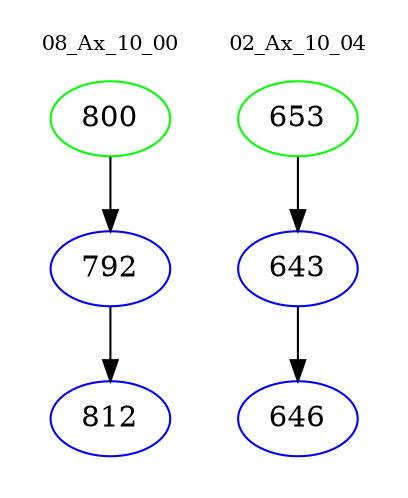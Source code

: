 digraph{
subgraph cluster_0 {
color = white
label = "08_Ax_10_00";
fontsize=10;
T0_800 [label="800", color="green"]
T0_800 -> T0_792 [color="black"]
T0_792 [label="792", color="blue"]
T0_792 -> T0_812 [color="black"]
T0_812 [label="812", color="blue"]
}
subgraph cluster_1 {
color = white
label = "02_Ax_10_04";
fontsize=10;
T1_653 [label="653", color="green"]
T1_653 -> T1_643 [color="black"]
T1_643 [label="643", color="blue"]
T1_643 -> T1_646 [color="black"]
T1_646 [label="646", color="blue"]
}
}
